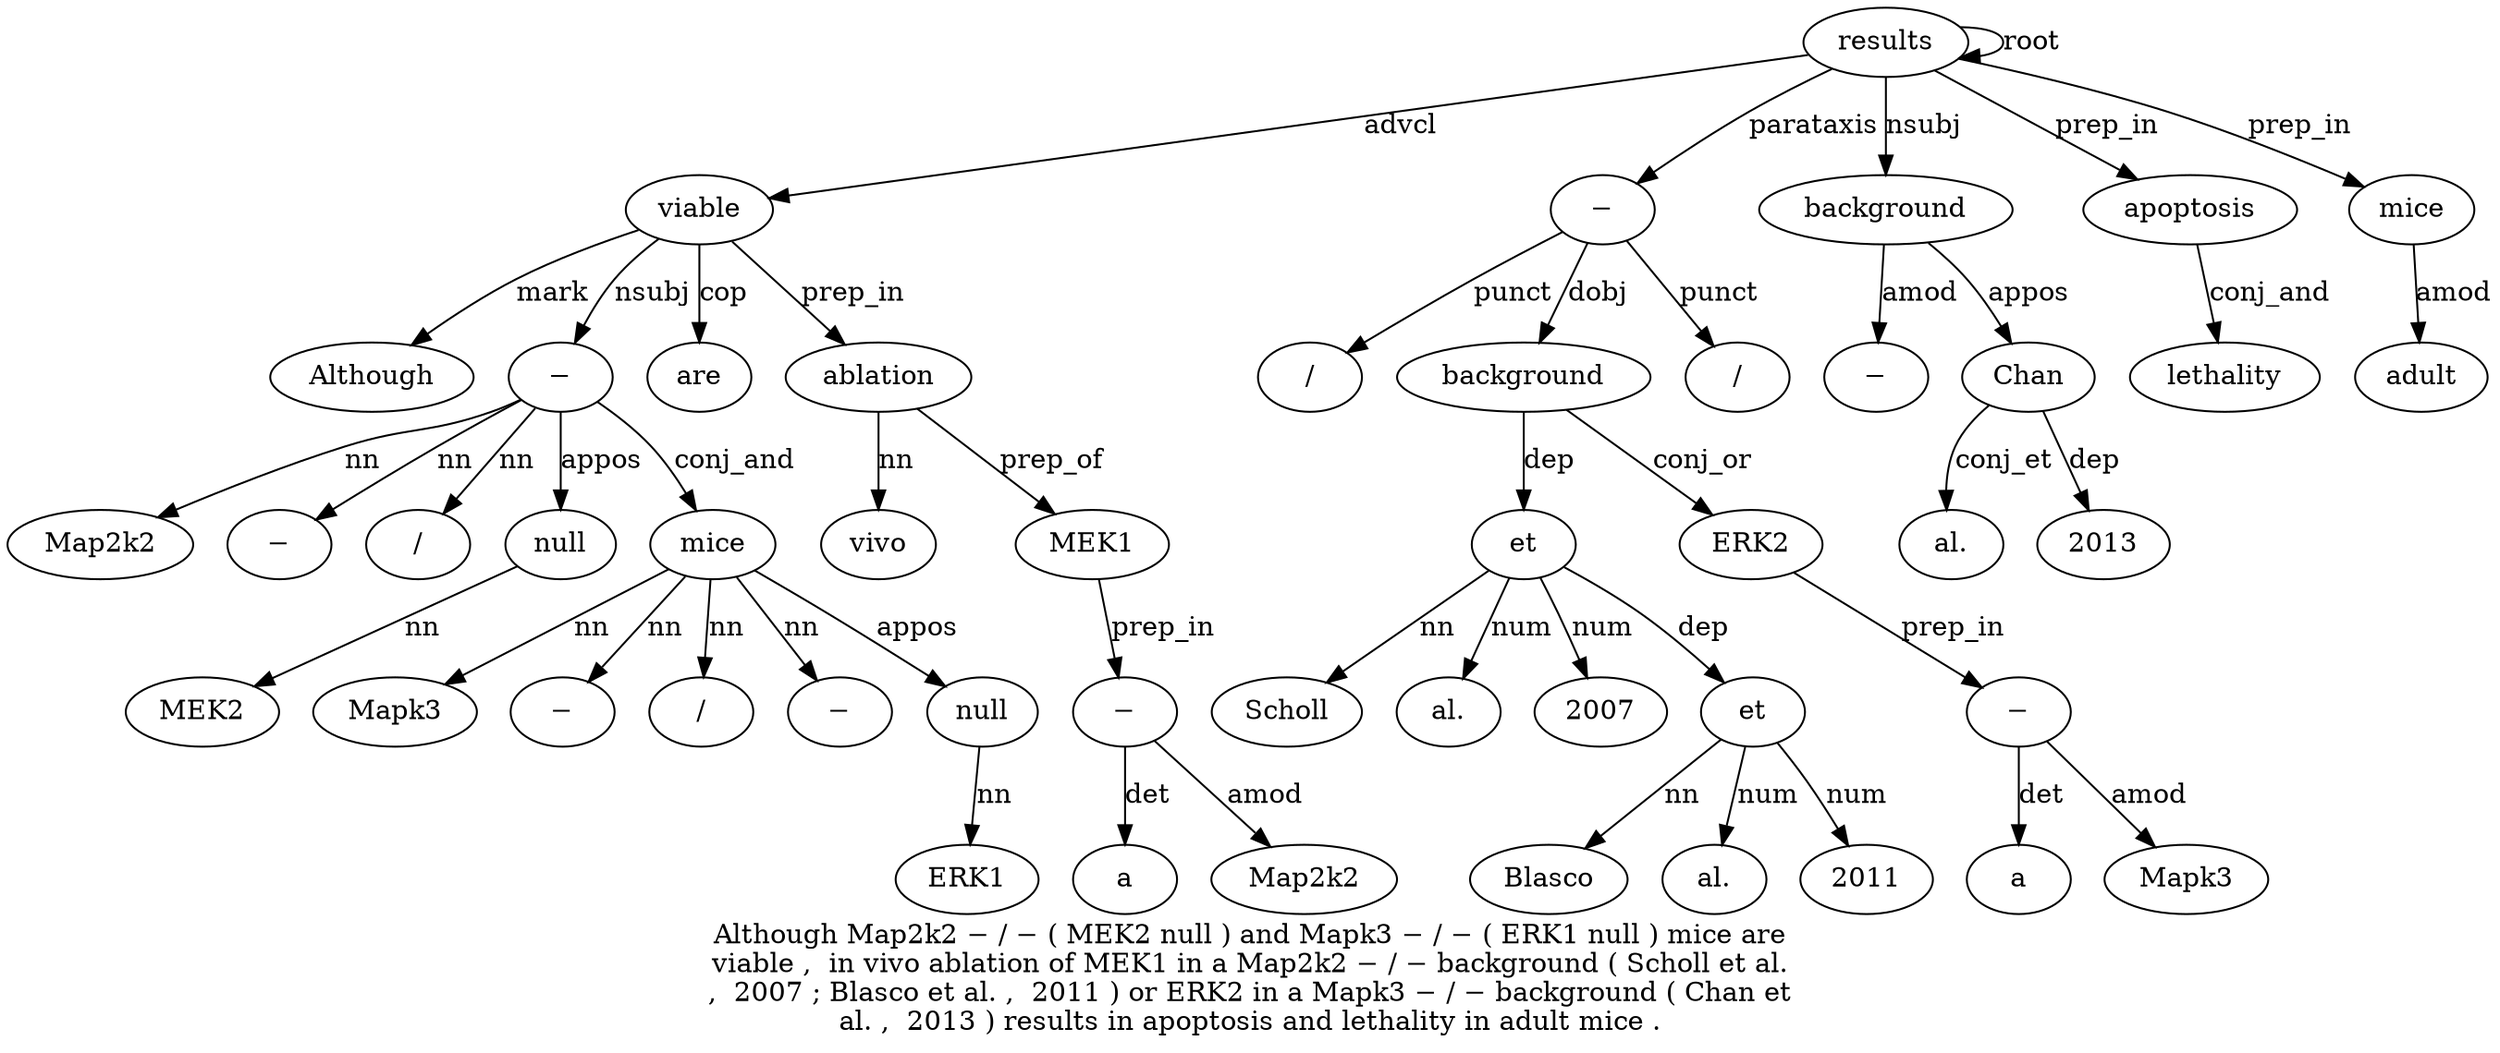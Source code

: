 digraph "Although Map2k2 − / − ( MEK2 null ) and Mapk3 − / − ( ERK1 null ) mice are viable ,  in vivo ablation of MEK1 in a Map2k2 − / − background ( Scholl et al. ,  2007 ; Blasco et al. ,  2011 ) or ERK2 in a Mapk3 − / − background ( Chan et al. ,  2013 ) results in apoptosis and lethality in adult mice ." {
label="Although Map2k2 − / − ( MEK2 null ) and Mapk3 − / − ( ERK1 null ) mice are
viable ,  in vivo ablation of MEK1 in a Map2k2 − / − background ( Scholl et al.
,  2007 ; Blasco et al. ,  2011 ) or ERK2 in a Mapk3 − / − background ( Chan et
al. ,  2013 ) results in apoptosis and lethality in adult mice .";
viable21 [style=filled, fillcolor=white, label=viable];
Although1 [style=filled, fillcolor=white, label=Although];
viable21 -> Although1  [label=mark];
"−5" [style=filled, fillcolor=white, label="−"];
Map2k2 [style=filled, fillcolor=white, label=Map2k2];
"−5" -> Map2k2  [label=nn];
"−3" [style=filled, fillcolor=white, label="−"];
"−5" -> "−3"  [label=nn];
"/4" [style=filled, fillcolor=white, label="/"];
"−5" -> "/4"  [label=nn];
viable21 -> "−5"  [label=nsubj];
null8 [style=filled, fillcolor=white, label=null];
MEK27 [style=filled, fillcolor=white, label=MEK2];
null8 -> MEK27  [label=nn];
"−5" -> null8  [label=appos];
mice19 [style=filled, fillcolor=white, label=mice];
Mapk311 [style=filled, fillcolor=white, label=Mapk3];
mice19 -> Mapk311  [label=nn];
"−12" [style=filled, fillcolor=white, label="−"];
mice19 -> "−12"  [label=nn];
"/13" [style=filled, fillcolor=white, label="/"];
mice19 -> "/13"  [label=nn];
"−14" [style=filled, fillcolor=white, label="−"];
mice19 -> "−14"  [label=nn];
null17 [style=filled, fillcolor=white, label=null];
ERK116 [style=filled, fillcolor=white, label=ERK1];
null17 -> ERK116  [label=nn];
mice19 -> null17  [label=appos];
"−5" -> mice19  [label=conj_and];
are20 [style=filled, fillcolor=white, label=are];
viable21 -> are20  [label=cop];
results64 [style=filled, fillcolor=white, label=results];
results64 -> viable21  [label=advcl];
ablation25 [style=filled, fillcolor=white, label=ablation];
vivo24 [style=filled, fillcolor=white, label=vivo];
ablation25 -> vivo24  [label=nn];
viable21 -> ablation25  [label=prep_in];
MEK127 [style=filled, fillcolor=white, label=MEK1];
ablation25 -> MEK127  [label=prep_of];
"−31" [style=filled, fillcolor=white, label="−"];
a29 [style=filled, fillcolor=white, label=a];
"−31" -> a29  [label=det];
Map2k230 [style=filled, fillcolor=white, label=Map2k2];
"−31" -> Map2k230  [label=amod];
MEK127 -> "−31"  [label=prep_in];
"−33" [style=filled, fillcolor=white, label="−"];
"/32" [style=filled, fillcolor=white, label="/"];
"−33" -> "/32"  [label=punct];
results64 -> "−33"  [label=parataxis];
background34 [style=filled, fillcolor=white, label=background];
"−33" -> background34  [label=dobj];
et37 [style=filled, fillcolor=white, label=et];
Scholl36 [style=filled, fillcolor=white, label=Scholl];
et37 -> Scholl36  [label=nn];
background34 -> et37  [label=dep];
"al.38" [style=filled, fillcolor=white, label="al."];
et37 -> "al.38"  [label=num];
20074 [style=filled, fillcolor=white, label=2007];
et37 -> 20074  [label=num];
et43 [style=filled, fillcolor=white, label=et];
Blasco42 [style=filled, fillcolor=white, label=Blasco];
et43 -> Blasco42  [label=nn];
et37 -> et43  [label=dep];
"al.44" [style=filled, fillcolor=white, label="al."];
et43 -> "al.44"  [label=num];
201146 [style=filled, fillcolor=white, label=2011];
et43 -> 201146  [label=num];
ERK249 [style=filled, fillcolor=white, label=ERK2];
background34 -> ERK249  [label=conj_or];
"−53" [style=filled, fillcolor=white, label="−"];
a51 [style=filled, fillcolor=white, label=a];
"−53" -> a51  [label=det];
Mapk352 [style=filled, fillcolor=white, label=Mapk3];
"−53" -> Mapk352  [label=amod];
ERK249 -> "−53"  [label=prep_in];
"/54" [style=filled, fillcolor=white, label="/"];
"−33" -> "/54"  [label=punct];
background56 [style=filled, fillcolor=white, label=background];
"−55" [style=filled, fillcolor=white, label="−"];
background56 -> "−55"  [label=amod];
results64 -> background56  [label=nsubj];
Chan58 [style=filled, fillcolor=white, label=Chan];
background56 -> Chan58  [label=appos];
"al.60" [style=filled, fillcolor=white, label="al."];
Chan58 -> "al.60"  [label=conj_et];
20136 [style=filled, fillcolor=white, label=2013];
Chan58 -> 20136  [label=dep];
results64 -> results64  [label=root];
apoptosis66 [style=filled, fillcolor=white, label=apoptosis];
results64 -> apoptosis66  [label=prep_in];
lethality68 [style=filled, fillcolor=white, label=lethality];
apoptosis66 -> lethality68  [label=conj_and];
mice71 [style=filled, fillcolor=white, label=mice];
adult70 [style=filled, fillcolor=white, label=adult];
mice71 -> adult70  [label=amod];
results64 -> mice71  [label=prep_in];
}
